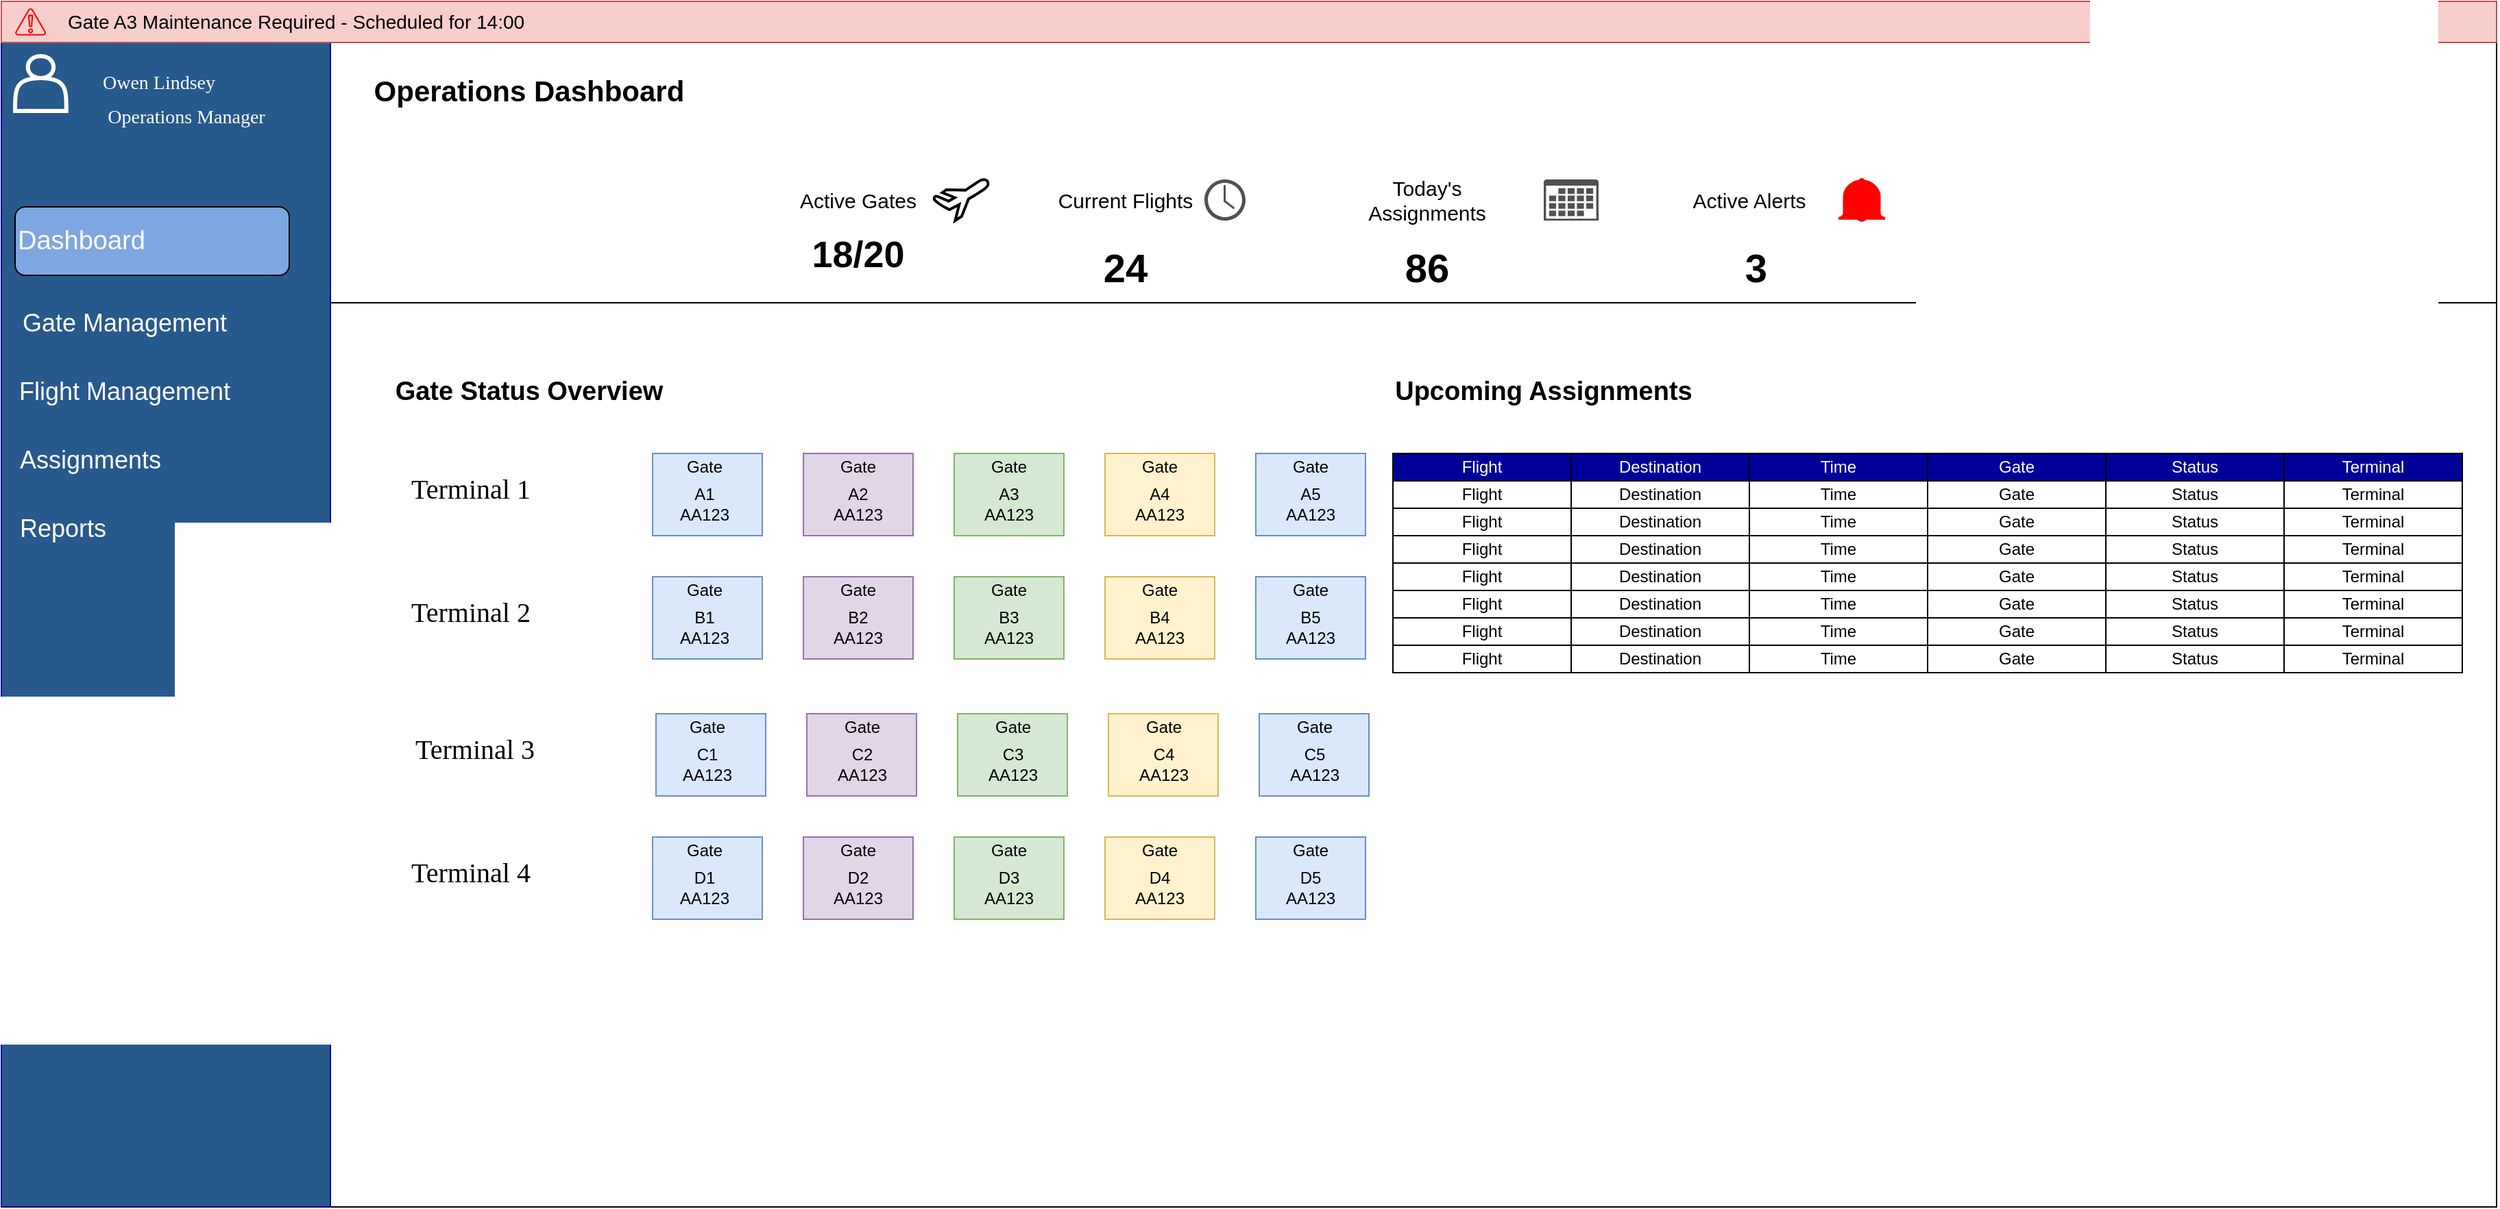 <mxfile version="26.0.5">
  <diagram name="Page-1" id="H4sONhvKyHtje3pTV-qF">
    <mxGraphModel dx="2060" dy="1050" grid="1" gridSize="10" guides="1" tooltips="1" connect="1" arrows="1" fold="1" page="1" pageScale="1" pageWidth="850" pageHeight="1100" math="0" shadow="0">
      <root>
        <mxCell id="0" />
        <mxCell id="1" parent="0" />
        <mxCell id="DvsllvoOx6BmzzlcIda9-117" value="" style="rounded=0;whiteSpace=wrap;html=1;" vertex="1" parent="1">
          <mxGeometry x="130" y="190" width="1820" height="880" as="geometry" />
        </mxCell>
        <mxCell id="DvsllvoOx6BmzzlcIda9-119" value="" style="rounded=0;whiteSpace=wrap;html=1;strokeColor=#000099;fillColor=#27598C;" vertex="1" parent="1">
          <mxGeometry x="130" y="190" width="240" height="880" as="geometry" />
        </mxCell>
        <mxCell id="DvsllvoOx6BmzzlcIda9-120" value="" style="rounded=0;whiteSpace=wrap;html=1;fillColor=#f8cecc;strokeColor=#b85450;" vertex="1" parent="1">
          <mxGeometry x="130" y="190" width="1820" height="30" as="geometry" />
        </mxCell>
        <mxCell id="DvsllvoOx6BmzzlcIda9-121" value="" style="sketch=0;outlineConnect=0;fillColor=#FF0000;strokeColor=#b85450;dashed=0;verticalLabelPosition=bottom;verticalAlign=top;align=center;html=1;fontSize=12;fontStyle=0;aspect=fixed;pointerEvents=1;shape=mxgraph.aws4.alert;" vertex="1" parent="1">
          <mxGeometry x="140" y="195" width="22.61" height="20" as="geometry" />
        </mxCell>
        <mxCell id="DvsllvoOx6BmzzlcIda9-122" value="&lt;font style=&quot;font-size: 14px;&quot;&gt;Gate A3 Maintenance Required - Scheduled for 14:00&lt;/font&gt;" style="text;strokeColor=none;align=center;fillColor=none;html=1;verticalAlign=middle;whiteSpace=wrap;rounded=0;" vertex="1" parent="1">
          <mxGeometry x="170" y="190" width="350" height="30" as="geometry" />
        </mxCell>
        <mxCell id="DvsllvoOx6BmzzlcIda9-123" value="" style="shape=actor;whiteSpace=wrap;html=1;fillColor=none;strokeColor=#FFFFFF;strokeWidth=3;" vertex="1" parent="1">
          <mxGeometry x="140" y="230" width="37.39" height="40" as="geometry" />
        </mxCell>
        <mxCell id="DvsllvoOx6BmzzlcIda9-124" value="&lt;font style=&quot;font-size: 14px;&quot; face=&quot;Verdana&quot;&gt;&lt;span style=&quot;color: rgb(255, 255, 255);&quot;&gt;Owen Lindsey&lt;/span&gt;&lt;/font&gt;" style="text;strokeColor=none;align=center;fillColor=none;html=1;verticalAlign=middle;whiteSpace=wrap;rounded=0;" vertex="1" parent="1">
          <mxGeometry x="190" y="237.5" width="110" height="25" as="geometry" />
        </mxCell>
        <mxCell id="DvsllvoOx6BmzzlcIda9-125" value="&lt;font style=&quot;font-size: 14px;&quot; face=&quot;Verdana&quot;&gt;&lt;span style=&quot;color: rgb(255, 255, 255);&quot;&gt;Operations Manager&lt;/span&gt;&lt;/font&gt;" style="text;strokeColor=none;align=center;fillColor=none;html=1;verticalAlign=middle;whiteSpace=wrap;rounded=0;" vertex="1" parent="1">
          <mxGeometry x="180" y="262.5" width="170" height="25" as="geometry" />
        </mxCell>
        <mxCell id="DvsllvoOx6BmzzlcIda9-127" value="&lt;div align=&quot;left&quot;&gt;&lt;font style=&quot;font-size: 19px; color: rgb(255, 255, 255);&quot;&gt;Dashboard&lt;/font&gt;&lt;/div&gt;" style="rounded=1;whiteSpace=wrap;html=1;fillColor=#7EA6E0;align=left;" vertex="1" parent="1">
          <mxGeometry x="140" y="340" width="200" height="50" as="geometry" />
        </mxCell>
        <mxCell id="DvsllvoOx6BmzzlcIda9-128" value="&lt;font style=&quot;font-size: 18px; color: rgb(255, 255, 255);&quot;&gt;Gate Management&lt;/font&gt;" style="text;strokeColor=none;align=center;fillColor=none;html=1;verticalAlign=middle;whiteSpace=wrap;rounded=0;" vertex="1" parent="1">
          <mxGeometry x="140" y="410" width="160" height="30" as="geometry" />
        </mxCell>
        <mxCell id="DvsllvoOx6BmzzlcIda9-130" value="&lt;font style=&quot;color: rgb(255, 255, 255); font-size: 18px;&quot;&gt;Assignments&lt;/font&gt;" style="text;strokeColor=none;align=center;fillColor=none;html=1;verticalAlign=middle;whiteSpace=wrap;rounded=0;" vertex="1" parent="1">
          <mxGeometry x="160" y="510" width="70" height="30" as="geometry" />
        </mxCell>
        <mxCell id="DvsllvoOx6BmzzlcIda9-131" value="&lt;font style=&quot;font-size: 18px;&quot;&gt;&lt;span style=&quot;color: rgb(255, 255, 255);&quot;&gt;&lt;font&gt;Reports&lt;/font&gt;&lt;/span&gt;&lt;/font&gt;" style="text;strokeColor=none;align=center;fillColor=none;html=1;verticalAlign=middle;whiteSpace=wrap;rounded=0;" vertex="1" parent="1">
          <mxGeometry x="150" y="560" width="50" height="30" as="geometry" />
        </mxCell>
        <mxCell id="DvsllvoOx6BmzzlcIda9-132" value="&lt;font style=&quot;font-size: 18px; color: rgb(255, 255, 255);&quot;&gt;Flight Management&lt;/font&gt;" style="text;strokeColor=none;align=center;fillColor=none;html=1;verticalAlign=middle;whiteSpace=wrap;rounded=0;" vertex="1" parent="1">
          <mxGeometry x="140" y="460" width="160" height="30" as="geometry" />
        </mxCell>
        <mxCell id="DvsllvoOx6BmzzlcIda9-133" value="&lt;b&gt;&lt;font style=&quot;font-size: 21px;&quot;&gt;Operations Dashboard&lt;/font&gt;&lt;/b&gt;" style="text;strokeColor=none;align=center;fillColor=none;html=1;verticalAlign=middle;whiteSpace=wrap;rounded=0;" vertex="1" parent="1">
          <mxGeometry x="390" y="240" width="250" height="30" as="geometry" />
        </mxCell>
        <mxCell id="DvsllvoOx6BmzzlcIda9-134" value="&lt;font style=&quot;font-size: 15px;&quot;&gt;Active Gates&lt;/font&gt;" style="text;strokeColor=none;align=center;fillColor=none;html=1;verticalAlign=middle;whiteSpace=wrap;rounded=0;" vertex="1" parent="1">
          <mxGeometry x="685" y="320" width="140" height="30" as="geometry" />
        </mxCell>
        <mxCell id="DvsllvoOx6BmzzlcIda9-135" value="" style="verticalLabelPosition=bottom;html=1;verticalAlign=top;strokeWidth=2;shape=mxgraph.lean_mapping.airplane_7;" vertex="1" parent="1">
          <mxGeometry x="810" y="320" width="40" height="30" as="geometry" />
        </mxCell>
        <mxCell id="DvsllvoOx6BmzzlcIda9-136" value="&lt;font style=&quot;font-size: 15px;&quot;&gt;Today&#39;s Assignments&lt;/font&gt;" style="text;strokeColor=none;align=center;fillColor=none;html=1;verticalAlign=middle;whiteSpace=wrap;rounded=0;" vertex="1" parent="1">
          <mxGeometry x="1100" y="320" width="140" height="30" as="geometry" />
        </mxCell>
        <mxCell id="DvsllvoOx6BmzzlcIda9-137" value="" style="sketch=0;pointerEvents=1;shadow=0;dashed=0;html=1;strokeColor=none;fillColor=#505050;labelPosition=center;verticalLabelPosition=bottom;verticalAlign=top;outlineConnect=0;align=center;shape=mxgraph.office.concepts.clock;" vertex="1" parent="1">
          <mxGeometry x="1007.5" y="320" width="30" height="30" as="geometry" />
        </mxCell>
        <mxCell id="DvsllvoOx6BmzzlcIda9-138" value="&lt;font style=&quot;font-size: 15px;&quot;&gt;Current Flights&lt;/font&gt;" style="text;strokeColor=none;align=center;fillColor=none;html=1;verticalAlign=middle;whiteSpace=wrap;rounded=0;" vertex="1" parent="1">
          <mxGeometry x="895" y="320" width="110" height="30" as="geometry" />
        </mxCell>
        <mxCell id="DvsllvoOx6BmzzlcIda9-139" value="&lt;font style=&quot;font-size: 15px;&quot;&gt;Active Alerts&lt;/font&gt;" style="text;strokeColor=none;align=center;fillColor=none;html=1;verticalAlign=middle;whiteSpace=wrap;rounded=0;" vertex="1" parent="1">
          <mxGeometry x="1350" y="320" width="110" height="30" as="geometry" />
        </mxCell>
        <mxCell id="DvsllvoOx6BmzzlcIda9-140" value="" style="sketch=0;pointerEvents=1;shadow=0;dashed=0;html=1;strokeColor=none;fillColor=#505050;labelPosition=center;verticalLabelPosition=bottom;verticalAlign=top;outlineConnect=0;align=center;shape=mxgraph.office.concepts.calendar;" vertex="1" parent="1">
          <mxGeometry x="1255" y="320" width="40" height="30" as="geometry" />
        </mxCell>
        <mxCell id="DvsllvoOx6BmzzlcIda9-141" value="" style="html=1;verticalLabelPosition=bottom;align=center;labelBackgroundColor=#ffffff;verticalAlign=top;strokeWidth=2;strokeColor=#FF0000;shadow=0;dashed=0;shape=mxgraph.ios7.icons.bell;fillColor=#FF0000;" vertex="1" parent="1">
          <mxGeometry x="1470" y="320" width="34" height="30" as="geometry" />
        </mxCell>
        <mxCell id="DvsllvoOx6BmzzlcIda9-143" value="&lt;b&gt;&lt;font style=&quot;font-size: 27px;&quot;&gt;18/20&lt;/font&gt;&lt;/b&gt;" style="text;strokeColor=none;align=center;fillColor=none;html=1;verticalAlign=middle;whiteSpace=wrap;rounded=0;" vertex="1" parent="1">
          <mxGeometry x="725" y="360" width="60" height="30" as="geometry" />
        </mxCell>
        <mxCell id="DvsllvoOx6BmzzlcIda9-144" value="&lt;b&gt;&lt;font style=&quot;font-size: 29px;&quot;&gt;24&lt;/font&gt;&lt;/b&gt;" style="text;strokeColor=none;align=center;fillColor=none;html=1;verticalAlign=middle;whiteSpace=wrap;rounded=0;" vertex="1" parent="1">
          <mxGeometry x="920" y="370" width="60" height="30" as="geometry" />
        </mxCell>
        <mxCell id="DvsllvoOx6BmzzlcIda9-145" value="&lt;b&gt;&lt;font style=&quot;font-size: 29px;&quot;&gt;86&lt;/font&gt;&lt;/b&gt;" style="text;strokeColor=none;align=center;fillColor=none;html=1;verticalAlign=middle;whiteSpace=wrap;rounded=0;" vertex="1" parent="1">
          <mxGeometry x="1140" y="370" width="60" height="30" as="geometry" />
        </mxCell>
        <mxCell id="DvsllvoOx6BmzzlcIda9-146" value="&lt;b&gt;&lt;font style=&quot;font-size: 29px;&quot;&gt;3&lt;/font&gt;&lt;/b&gt;" style="text;strokeColor=none;align=center;fillColor=none;html=1;verticalAlign=middle;whiteSpace=wrap;rounded=0;" vertex="1" parent="1">
          <mxGeometry x="1380" y="370" width="60" height="30" as="geometry" />
        </mxCell>
        <mxCell id="DvsllvoOx6BmzzlcIda9-148" value="&lt;font style=&quot;font-size: 20px; color: rgb(0, 0, 0);&quot; face=&quot;Times New Roman&quot;&gt;Terminal 1&lt;br&gt;&lt;/font&gt;" style="text;strokeColor=none;align=center;fillColor=none;html=1;verticalAlign=middle;whiteSpace=wrap;rounded=0;fontColor=#0000FF;" vertex="1" parent="1">
          <mxGeometry x="390" y="520" width="165" height="50" as="geometry" />
        </mxCell>
        <mxCell id="DvsllvoOx6BmzzlcIda9-149" value="" style="rounded=0;whiteSpace=wrap;html=1;fillColor=#dae8fc;strokeColor=#6c8ebf;" vertex="1" parent="1">
          <mxGeometry x="605" y="520" width="80" height="60" as="geometry" />
        </mxCell>
        <mxCell id="DvsllvoOx6BmzzlcIda9-150" value="" style="rounded=0;whiteSpace=wrap;html=1;fillColor=#e1d5e7;strokeColor=#9673a6;" vertex="1" parent="1">
          <mxGeometry x="715" y="520" width="80" height="60" as="geometry" />
        </mxCell>
        <mxCell id="DvsllvoOx6BmzzlcIda9-151" value="" style="rounded=0;whiteSpace=wrap;html=1;fillColor=#d5e8d4;strokeColor=#82b366;" vertex="1" parent="1">
          <mxGeometry x="825" y="520" width="80" height="60" as="geometry" />
        </mxCell>
        <mxCell id="DvsllvoOx6BmzzlcIda9-152" value="" style="rounded=0;whiteSpace=wrap;html=1;fillColor=#fff2cc;strokeColor=#d6b656;" vertex="1" parent="1">
          <mxGeometry x="935" y="520" width="80" height="60" as="geometry" />
        </mxCell>
        <mxCell id="DvsllvoOx6BmzzlcIda9-153" value="" style="rounded=0;whiteSpace=wrap;html=1;fillColor=#dae8fc;strokeColor=#6c8ebf;" vertex="1" parent="1">
          <mxGeometry x="1045" y="520" width="80" height="60" as="geometry" />
        </mxCell>
        <mxCell id="DvsllvoOx6BmzzlcIda9-154" value="Gate" style="text;strokeColor=none;align=center;fillColor=none;html=1;verticalAlign=middle;whiteSpace=wrap;rounded=0;" vertex="1" parent="1">
          <mxGeometry x="612.5" y="520" width="60" height="20" as="geometry" />
        </mxCell>
        <mxCell id="DvsllvoOx6BmzzlcIda9-155" value="A1" style="text;strokeColor=none;align=center;fillColor=none;html=1;verticalAlign=middle;whiteSpace=wrap;rounded=0;" vertex="1" parent="1">
          <mxGeometry x="612.5" y="535" width="60" height="30" as="geometry" />
        </mxCell>
        <mxCell id="DvsllvoOx6BmzzlcIda9-156" value="AA123" style="text;strokeColor=none;align=center;fillColor=none;html=1;verticalAlign=middle;whiteSpace=wrap;rounded=0;" vertex="1" parent="1">
          <mxGeometry x="612.5" y="550" width="60" height="30" as="geometry" />
        </mxCell>
        <mxCell id="DvsllvoOx6BmzzlcIda9-157" value="Gate" style="text;strokeColor=none;align=center;fillColor=none;html=1;verticalAlign=middle;whiteSpace=wrap;rounded=0;" vertex="1" parent="1">
          <mxGeometry x="725" y="520" width="60" height="20" as="geometry" />
        </mxCell>
        <mxCell id="DvsllvoOx6BmzzlcIda9-158" value="Gate" style="text;strokeColor=none;align=center;fillColor=none;html=1;verticalAlign=middle;whiteSpace=wrap;rounded=0;" vertex="1" parent="1">
          <mxGeometry x="835" y="520" width="60" height="20" as="geometry" />
        </mxCell>
        <mxCell id="DvsllvoOx6BmzzlcIda9-159" value="Gate" style="text;strokeColor=none;align=center;fillColor=none;html=1;verticalAlign=middle;whiteSpace=wrap;rounded=0;" vertex="1" parent="1">
          <mxGeometry x="945" y="520" width="60" height="20" as="geometry" />
        </mxCell>
        <mxCell id="DvsllvoOx6BmzzlcIda9-160" value="Gate" style="text;strokeColor=none;align=center;fillColor=none;html=1;verticalAlign=middle;whiteSpace=wrap;rounded=0;" vertex="1" parent="1">
          <mxGeometry x="1055" y="520" width="60" height="20" as="geometry" />
        </mxCell>
        <mxCell id="DvsllvoOx6BmzzlcIda9-161" value="AA123" style="text;strokeColor=none;align=center;fillColor=none;html=1;verticalAlign=middle;whiteSpace=wrap;rounded=0;" vertex="1" parent="1">
          <mxGeometry x="725" y="550" width="60" height="30" as="geometry" />
        </mxCell>
        <mxCell id="DvsllvoOx6BmzzlcIda9-162" value="AA123" style="text;strokeColor=none;align=center;fillColor=none;html=1;verticalAlign=middle;whiteSpace=wrap;rounded=0;" vertex="1" parent="1">
          <mxGeometry x="835" y="550" width="60" height="30" as="geometry" />
        </mxCell>
        <mxCell id="DvsllvoOx6BmzzlcIda9-163" value="AA123" style="text;strokeColor=none;align=center;fillColor=none;html=1;verticalAlign=middle;whiteSpace=wrap;rounded=0;" vertex="1" parent="1">
          <mxGeometry x="945" y="550" width="60" height="30" as="geometry" />
        </mxCell>
        <mxCell id="DvsllvoOx6BmzzlcIda9-164" value="AA123" style="text;strokeColor=none;align=center;fillColor=none;html=1;verticalAlign=middle;whiteSpace=wrap;rounded=0;" vertex="1" parent="1">
          <mxGeometry x="1055" y="550" width="60" height="30" as="geometry" />
        </mxCell>
        <mxCell id="DvsllvoOx6BmzzlcIda9-165" value="A2" style="text;strokeColor=none;align=center;fillColor=none;html=1;verticalAlign=middle;whiteSpace=wrap;rounded=0;" vertex="1" parent="1">
          <mxGeometry x="725" y="535" width="60" height="30" as="geometry" />
        </mxCell>
        <mxCell id="DvsllvoOx6BmzzlcIda9-166" value="A3" style="text;strokeColor=none;align=center;fillColor=none;html=1;verticalAlign=middle;whiteSpace=wrap;rounded=0;" vertex="1" parent="1">
          <mxGeometry x="835" y="535" width="60" height="30" as="geometry" />
        </mxCell>
        <mxCell id="DvsllvoOx6BmzzlcIda9-167" value="A4" style="text;strokeColor=none;align=center;fillColor=none;html=1;verticalAlign=middle;whiteSpace=wrap;rounded=0;" vertex="1" parent="1">
          <mxGeometry x="945" y="535" width="60" height="30" as="geometry" />
        </mxCell>
        <mxCell id="DvsllvoOx6BmzzlcIda9-168" value="A5" style="text;strokeColor=none;align=center;fillColor=none;html=1;verticalAlign=middle;whiteSpace=wrap;rounded=0;" vertex="1" parent="1">
          <mxGeometry x="1055" y="535" width="60" height="30" as="geometry" />
        </mxCell>
        <mxCell id="DvsllvoOx6BmzzlcIda9-169" value="&lt;font style=&quot;font-size: 20px; color: rgb(0, 0, 0);&quot; face=&quot;Times New Roman&quot;&gt;Terminal 2&lt;br&gt;&lt;/font&gt;" style="text;strokeColor=none;align=center;fillColor=none;html=1;verticalAlign=middle;whiteSpace=wrap;rounded=0;fontColor=#0000FF;" vertex="1" parent="1">
          <mxGeometry x="390" y="610" width="165" height="50" as="geometry" />
        </mxCell>
        <mxCell id="DvsllvoOx6BmzzlcIda9-170" value="" style="rounded=0;whiteSpace=wrap;html=1;fillColor=#dae8fc;strokeColor=#6c8ebf;" vertex="1" parent="1">
          <mxGeometry x="605" y="610" width="80" height="60" as="geometry" />
        </mxCell>
        <mxCell id="DvsllvoOx6BmzzlcIda9-171" value="" style="rounded=0;whiteSpace=wrap;html=1;fillColor=#e1d5e7;strokeColor=#9673a6;" vertex="1" parent="1">
          <mxGeometry x="715" y="610" width="80" height="60" as="geometry" />
        </mxCell>
        <mxCell id="DvsllvoOx6BmzzlcIda9-172" value="" style="rounded=0;whiteSpace=wrap;html=1;fillColor=#d5e8d4;strokeColor=#82b366;" vertex="1" parent="1">
          <mxGeometry x="825" y="610" width="80" height="60" as="geometry" />
        </mxCell>
        <mxCell id="DvsllvoOx6BmzzlcIda9-173" value="" style="rounded=0;whiteSpace=wrap;html=1;fillColor=#fff2cc;strokeColor=#d6b656;" vertex="1" parent="1">
          <mxGeometry x="935" y="610" width="80" height="60" as="geometry" />
        </mxCell>
        <mxCell id="DvsllvoOx6BmzzlcIda9-174" value="" style="rounded=0;whiteSpace=wrap;html=1;fillColor=#dae8fc;strokeColor=#6c8ebf;" vertex="1" parent="1">
          <mxGeometry x="1045" y="610" width="80" height="60" as="geometry" />
        </mxCell>
        <mxCell id="DvsllvoOx6BmzzlcIda9-175" value="Gate" style="text;strokeColor=none;align=center;fillColor=none;html=1;verticalAlign=middle;whiteSpace=wrap;rounded=0;" vertex="1" parent="1">
          <mxGeometry x="612.5" y="610" width="60" height="20" as="geometry" />
        </mxCell>
        <mxCell id="DvsllvoOx6BmzzlcIda9-176" value="B1" style="text;strokeColor=none;align=center;fillColor=none;html=1;verticalAlign=middle;whiteSpace=wrap;rounded=0;" vertex="1" parent="1">
          <mxGeometry x="612.5" y="625" width="60" height="30" as="geometry" />
        </mxCell>
        <mxCell id="DvsllvoOx6BmzzlcIda9-177" value="AA123" style="text;strokeColor=none;align=center;fillColor=none;html=1;verticalAlign=middle;whiteSpace=wrap;rounded=0;" vertex="1" parent="1">
          <mxGeometry x="612.5" y="640" width="60" height="30" as="geometry" />
        </mxCell>
        <mxCell id="DvsllvoOx6BmzzlcIda9-178" value="Gate" style="text;strokeColor=none;align=center;fillColor=none;html=1;verticalAlign=middle;whiteSpace=wrap;rounded=0;" vertex="1" parent="1">
          <mxGeometry x="725" y="610" width="60" height="20" as="geometry" />
        </mxCell>
        <mxCell id="DvsllvoOx6BmzzlcIda9-179" value="Gate" style="text;strokeColor=none;align=center;fillColor=none;html=1;verticalAlign=middle;whiteSpace=wrap;rounded=0;" vertex="1" parent="1">
          <mxGeometry x="835" y="610" width="60" height="20" as="geometry" />
        </mxCell>
        <mxCell id="DvsllvoOx6BmzzlcIda9-180" value="Gate" style="text;strokeColor=none;align=center;fillColor=none;html=1;verticalAlign=middle;whiteSpace=wrap;rounded=0;" vertex="1" parent="1">
          <mxGeometry x="945" y="610" width="60" height="20" as="geometry" />
        </mxCell>
        <mxCell id="DvsllvoOx6BmzzlcIda9-181" value="Gate" style="text;strokeColor=none;align=center;fillColor=none;html=1;verticalAlign=middle;whiteSpace=wrap;rounded=0;" vertex="1" parent="1">
          <mxGeometry x="1055" y="610" width="60" height="20" as="geometry" />
        </mxCell>
        <mxCell id="DvsllvoOx6BmzzlcIda9-182" value="AA123" style="text;strokeColor=none;align=center;fillColor=none;html=1;verticalAlign=middle;whiteSpace=wrap;rounded=0;" vertex="1" parent="1">
          <mxGeometry x="725" y="640" width="60" height="30" as="geometry" />
        </mxCell>
        <mxCell id="DvsllvoOx6BmzzlcIda9-183" value="AA123" style="text;strokeColor=none;align=center;fillColor=none;html=1;verticalAlign=middle;whiteSpace=wrap;rounded=0;" vertex="1" parent="1">
          <mxGeometry x="835" y="640" width="60" height="30" as="geometry" />
        </mxCell>
        <mxCell id="DvsllvoOx6BmzzlcIda9-184" value="AA123" style="text;strokeColor=none;align=center;fillColor=none;html=1;verticalAlign=middle;whiteSpace=wrap;rounded=0;" vertex="1" parent="1">
          <mxGeometry x="945" y="640" width="60" height="30" as="geometry" />
        </mxCell>
        <mxCell id="DvsllvoOx6BmzzlcIda9-185" value="AA123" style="text;strokeColor=none;align=center;fillColor=none;html=1;verticalAlign=middle;whiteSpace=wrap;rounded=0;" vertex="1" parent="1">
          <mxGeometry x="1055" y="640" width="60" height="30" as="geometry" />
        </mxCell>
        <mxCell id="DvsllvoOx6BmzzlcIda9-186" value="B2" style="text;strokeColor=none;align=center;fillColor=none;html=1;verticalAlign=middle;whiteSpace=wrap;rounded=0;" vertex="1" parent="1">
          <mxGeometry x="725" y="625" width="60" height="30" as="geometry" />
        </mxCell>
        <mxCell id="DvsllvoOx6BmzzlcIda9-187" value="B3" style="text;strokeColor=none;align=center;fillColor=none;html=1;verticalAlign=middle;whiteSpace=wrap;rounded=0;" vertex="1" parent="1">
          <mxGeometry x="835" y="625" width="60" height="30" as="geometry" />
        </mxCell>
        <mxCell id="DvsllvoOx6BmzzlcIda9-188" value="B4" style="text;strokeColor=none;align=center;fillColor=none;html=1;verticalAlign=middle;whiteSpace=wrap;rounded=0;" vertex="1" parent="1">
          <mxGeometry x="945" y="625" width="60" height="30" as="geometry" />
        </mxCell>
        <mxCell id="DvsllvoOx6BmzzlcIda9-189" value="B5" style="text;strokeColor=none;align=center;fillColor=none;html=1;verticalAlign=middle;whiteSpace=wrap;rounded=0;" vertex="1" parent="1">
          <mxGeometry x="1055" y="625" width="60" height="30" as="geometry" />
        </mxCell>
        <mxCell id="DvsllvoOx6BmzzlcIda9-190" value="&lt;font style=&quot;font-size: 20px; color: rgb(0, 0, 0);&quot; face=&quot;Times New Roman&quot;&gt;Terminal 3&lt;br&gt;&lt;/font&gt;" style="text;strokeColor=none;align=center;fillColor=none;html=1;verticalAlign=middle;whiteSpace=wrap;rounded=0;fontColor=#0000FF;" vertex="1" parent="1">
          <mxGeometry x="392.5" y="710" width="165" height="50" as="geometry" />
        </mxCell>
        <mxCell id="DvsllvoOx6BmzzlcIda9-191" value="" style="rounded=0;whiteSpace=wrap;html=1;fillColor=#dae8fc;strokeColor=#6c8ebf;" vertex="1" parent="1">
          <mxGeometry x="607.5" y="710" width="80" height="60" as="geometry" />
        </mxCell>
        <mxCell id="DvsllvoOx6BmzzlcIda9-192" value="" style="rounded=0;whiteSpace=wrap;html=1;fillColor=#e1d5e7;strokeColor=#9673a6;" vertex="1" parent="1">
          <mxGeometry x="717.5" y="710" width="80" height="60" as="geometry" />
        </mxCell>
        <mxCell id="DvsllvoOx6BmzzlcIda9-193" value="" style="rounded=0;whiteSpace=wrap;html=1;fillColor=#d5e8d4;strokeColor=#82b366;" vertex="1" parent="1">
          <mxGeometry x="827.5" y="710" width="80" height="60" as="geometry" />
        </mxCell>
        <mxCell id="DvsllvoOx6BmzzlcIda9-194" value="" style="rounded=0;whiteSpace=wrap;html=1;fillColor=#fff2cc;strokeColor=#d6b656;" vertex="1" parent="1">
          <mxGeometry x="937.5" y="710" width="80" height="60" as="geometry" />
        </mxCell>
        <mxCell id="DvsllvoOx6BmzzlcIda9-195" value="" style="rounded=0;whiteSpace=wrap;html=1;fillColor=#dae8fc;strokeColor=#6c8ebf;" vertex="1" parent="1">
          <mxGeometry x="1047.5" y="710" width="80" height="60" as="geometry" />
        </mxCell>
        <mxCell id="DvsllvoOx6BmzzlcIda9-196" value="Gate" style="text;strokeColor=none;align=center;fillColor=none;html=1;verticalAlign=middle;whiteSpace=wrap;rounded=0;" vertex="1" parent="1">
          <mxGeometry x="615" y="710" width="60" height="20" as="geometry" />
        </mxCell>
        <mxCell id="DvsllvoOx6BmzzlcIda9-197" value="C1" style="text;strokeColor=none;align=center;fillColor=none;html=1;verticalAlign=middle;whiteSpace=wrap;rounded=0;" vertex="1" parent="1">
          <mxGeometry x="615" y="725" width="60" height="30" as="geometry" />
        </mxCell>
        <mxCell id="DvsllvoOx6BmzzlcIda9-198" value="AA123" style="text;strokeColor=none;align=center;fillColor=none;html=1;verticalAlign=middle;whiteSpace=wrap;rounded=0;" vertex="1" parent="1">
          <mxGeometry x="615" y="740" width="60" height="30" as="geometry" />
        </mxCell>
        <mxCell id="DvsllvoOx6BmzzlcIda9-199" value="Gate" style="text;strokeColor=none;align=center;fillColor=none;html=1;verticalAlign=middle;whiteSpace=wrap;rounded=0;" vertex="1" parent="1">
          <mxGeometry x="727.5" y="710" width="60" height="20" as="geometry" />
        </mxCell>
        <mxCell id="DvsllvoOx6BmzzlcIda9-200" value="Gate" style="text;strokeColor=none;align=center;fillColor=none;html=1;verticalAlign=middle;whiteSpace=wrap;rounded=0;" vertex="1" parent="1">
          <mxGeometry x="837.5" y="710" width="60" height="20" as="geometry" />
        </mxCell>
        <mxCell id="DvsllvoOx6BmzzlcIda9-201" value="Gate" style="text;strokeColor=none;align=center;fillColor=none;html=1;verticalAlign=middle;whiteSpace=wrap;rounded=0;" vertex="1" parent="1">
          <mxGeometry x="947.5" y="710" width="60" height="20" as="geometry" />
        </mxCell>
        <mxCell id="DvsllvoOx6BmzzlcIda9-202" value="Gate" style="text;strokeColor=none;align=center;fillColor=none;html=1;verticalAlign=middle;whiteSpace=wrap;rounded=0;" vertex="1" parent="1">
          <mxGeometry x="1057.5" y="710" width="60" height="20" as="geometry" />
        </mxCell>
        <mxCell id="DvsllvoOx6BmzzlcIda9-203" value="AA123" style="text;strokeColor=none;align=center;fillColor=none;html=1;verticalAlign=middle;whiteSpace=wrap;rounded=0;" vertex="1" parent="1">
          <mxGeometry x="727.5" y="740" width="60" height="30" as="geometry" />
        </mxCell>
        <mxCell id="DvsllvoOx6BmzzlcIda9-204" value="AA123" style="text;strokeColor=none;align=center;fillColor=none;html=1;verticalAlign=middle;whiteSpace=wrap;rounded=0;" vertex="1" parent="1">
          <mxGeometry x="837.5" y="740" width="60" height="30" as="geometry" />
        </mxCell>
        <mxCell id="DvsllvoOx6BmzzlcIda9-205" value="AA123" style="text;strokeColor=none;align=center;fillColor=none;html=1;verticalAlign=middle;whiteSpace=wrap;rounded=0;" vertex="1" parent="1">
          <mxGeometry x="947.5" y="740" width="60" height="30" as="geometry" />
        </mxCell>
        <mxCell id="DvsllvoOx6BmzzlcIda9-206" value="AA123" style="text;strokeColor=none;align=center;fillColor=none;html=1;verticalAlign=middle;whiteSpace=wrap;rounded=0;" vertex="1" parent="1">
          <mxGeometry x="1057.5" y="740" width="60" height="30" as="geometry" />
        </mxCell>
        <mxCell id="DvsllvoOx6BmzzlcIda9-207" value="C2" style="text;strokeColor=none;align=center;fillColor=none;html=1;verticalAlign=middle;whiteSpace=wrap;rounded=0;" vertex="1" parent="1">
          <mxGeometry x="727.5" y="725" width="60" height="30" as="geometry" />
        </mxCell>
        <mxCell id="DvsllvoOx6BmzzlcIda9-208" value="C3" style="text;strokeColor=none;align=center;fillColor=none;html=1;verticalAlign=middle;whiteSpace=wrap;rounded=0;" vertex="1" parent="1">
          <mxGeometry x="837.5" y="725" width="60" height="30" as="geometry" />
        </mxCell>
        <mxCell id="DvsllvoOx6BmzzlcIda9-209" value="C4" style="text;strokeColor=none;align=center;fillColor=none;html=1;verticalAlign=middle;whiteSpace=wrap;rounded=0;" vertex="1" parent="1">
          <mxGeometry x="947.5" y="725" width="60" height="30" as="geometry" />
        </mxCell>
        <mxCell id="DvsllvoOx6BmzzlcIda9-210" value="C5" style="text;strokeColor=none;align=center;fillColor=none;html=1;verticalAlign=middle;whiteSpace=wrap;rounded=0;" vertex="1" parent="1">
          <mxGeometry x="1057.5" y="725" width="60" height="30" as="geometry" />
        </mxCell>
        <mxCell id="DvsllvoOx6BmzzlcIda9-211" value="&lt;font style=&quot;font-size: 20px; color: rgb(0, 0, 0);&quot; face=&quot;Times New Roman&quot;&gt;Terminal 4&lt;br&gt;&lt;/font&gt;" style="text;strokeColor=none;align=center;fillColor=none;html=1;verticalAlign=middle;whiteSpace=wrap;rounded=0;fontColor=#0000FF;" vertex="1" parent="1">
          <mxGeometry x="390" y="800" width="165" height="50" as="geometry" />
        </mxCell>
        <mxCell id="DvsllvoOx6BmzzlcIda9-212" value="" style="rounded=0;whiteSpace=wrap;html=1;fillColor=#dae8fc;strokeColor=#6c8ebf;" vertex="1" parent="1">
          <mxGeometry x="605" y="800" width="80" height="60" as="geometry" />
        </mxCell>
        <mxCell id="DvsllvoOx6BmzzlcIda9-213" value="" style="rounded=0;whiteSpace=wrap;html=1;fillColor=#e1d5e7;strokeColor=#9673a6;" vertex="1" parent="1">
          <mxGeometry x="715" y="800" width="80" height="60" as="geometry" />
        </mxCell>
        <mxCell id="DvsllvoOx6BmzzlcIda9-214" value="" style="rounded=0;whiteSpace=wrap;html=1;fillColor=#d5e8d4;strokeColor=#82b366;" vertex="1" parent="1">
          <mxGeometry x="825" y="800" width="80" height="60" as="geometry" />
        </mxCell>
        <mxCell id="DvsllvoOx6BmzzlcIda9-215" value="" style="rounded=0;whiteSpace=wrap;html=1;fillColor=#fff2cc;strokeColor=#d6b656;" vertex="1" parent="1">
          <mxGeometry x="935" y="800" width="80" height="60" as="geometry" />
        </mxCell>
        <mxCell id="DvsllvoOx6BmzzlcIda9-216" value="" style="rounded=0;whiteSpace=wrap;html=1;fillColor=#dae8fc;strokeColor=#6c8ebf;" vertex="1" parent="1">
          <mxGeometry x="1045" y="800" width="80" height="60" as="geometry" />
        </mxCell>
        <mxCell id="DvsllvoOx6BmzzlcIda9-217" value="Gate" style="text;strokeColor=none;align=center;fillColor=none;html=1;verticalAlign=middle;whiteSpace=wrap;rounded=0;" vertex="1" parent="1">
          <mxGeometry x="612.5" y="800" width="60" height="20" as="geometry" />
        </mxCell>
        <mxCell id="DvsllvoOx6BmzzlcIda9-218" value="D1" style="text;strokeColor=none;align=center;fillColor=none;html=1;verticalAlign=middle;whiteSpace=wrap;rounded=0;" vertex="1" parent="1">
          <mxGeometry x="612.5" y="815" width="60" height="30" as="geometry" />
        </mxCell>
        <mxCell id="DvsllvoOx6BmzzlcIda9-219" value="AA123" style="text;strokeColor=none;align=center;fillColor=none;html=1;verticalAlign=middle;whiteSpace=wrap;rounded=0;" vertex="1" parent="1">
          <mxGeometry x="612.5" y="830" width="60" height="30" as="geometry" />
        </mxCell>
        <mxCell id="DvsllvoOx6BmzzlcIda9-220" value="Gate" style="text;strokeColor=none;align=center;fillColor=none;html=1;verticalAlign=middle;whiteSpace=wrap;rounded=0;" vertex="1" parent="1">
          <mxGeometry x="725" y="800" width="60" height="20" as="geometry" />
        </mxCell>
        <mxCell id="DvsllvoOx6BmzzlcIda9-221" value="Gate" style="text;strokeColor=none;align=center;fillColor=none;html=1;verticalAlign=middle;whiteSpace=wrap;rounded=0;" vertex="1" parent="1">
          <mxGeometry x="835" y="800" width="60" height="20" as="geometry" />
        </mxCell>
        <mxCell id="DvsllvoOx6BmzzlcIda9-222" value="Gate" style="text;strokeColor=none;align=center;fillColor=none;html=1;verticalAlign=middle;whiteSpace=wrap;rounded=0;" vertex="1" parent="1">
          <mxGeometry x="945" y="800" width="60" height="20" as="geometry" />
        </mxCell>
        <mxCell id="DvsllvoOx6BmzzlcIda9-223" value="Gate" style="text;strokeColor=none;align=center;fillColor=none;html=1;verticalAlign=middle;whiteSpace=wrap;rounded=0;" vertex="1" parent="1">
          <mxGeometry x="1055" y="800" width="60" height="20" as="geometry" />
        </mxCell>
        <mxCell id="DvsllvoOx6BmzzlcIda9-224" value="AA123" style="text;strokeColor=none;align=center;fillColor=none;html=1;verticalAlign=middle;whiteSpace=wrap;rounded=0;" vertex="1" parent="1">
          <mxGeometry x="725" y="830" width="60" height="30" as="geometry" />
        </mxCell>
        <mxCell id="DvsllvoOx6BmzzlcIda9-225" value="AA123" style="text;strokeColor=none;align=center;fillColor=none;html=1;verticalAlign=middle;whiteSpace=wrap;rounded=0;" vertex="1" parent="1">
          <mxGeometry x="835" y="830" width="60" height="30" as="geometry" />
        </mxCell>
        <mxCell id="DvsllvoOx6BmzzlcIda9-226" value="AA123" style="text;strokeColor=none;align=center;fillColor=none;html=1;verticalAlign=middle;whiteSpace=wrap;rounded=0;" vertex="1" parent="1">
          <mxGeometry x="945" y="830" width="60" height="30" as="geometry" />
        </mxCell>
        <mxCell id="DvsllvoOx6BmzzlcIda9-227" value="AA123" style="text;strokeColor=none;align=center;fillColor=none;html=1;verticalAlign=middle;whiteSpace=wrap;rounded=0;" vertex="1" parent="1">
          <mxGeometry x="1055" y="830" width="60" height="30" as="geometry" />
        </mxCell>
        <mxCell id="DvsllvoOx6BmzzlcIda9-228" value="D2" style="text;strokeColor=none;align=center;fillColor=none;html=1;verticalAlign=middle;whiteSpace=wrap;rounded=0;" vertex="1" parent="1">
          <mxGeometry x="725" y="815" width="60" height="30" as="geometry" />
        </mxCell>
        <mxCell id="DvsllvoOx6BmzzlcIda9-229" value="D3" style="text;strokeColor=none;align=center;fillColor=none;html=1;verticalAlign=middle;whiteSpace=wrap;rounded=0;" vertex="1" parent="1">
          <mxGeometry x="835" y="815" width="60" height="30" as="geometry" />
        </mxCell>
        <mxCell id="DvsllvoOx6BmzzlcIda9-230" value="D4" style="text;strokeColor=none;align=center;fillColor=none;html=1;verticalAlign=middle;whiteSpace=wrap;rounded=0;" vertex="1" parent="1">
          <mxGeometry x="945" y="815" width="60" height="30" as="geometry" />
        </mxCell>
        <mxCell id="DvsllvoOx6BmzzlcIda9-231" value="D5" style="text;strokeColor=none;align=center;fillColor=none;html=1;verticalAlign=middle;whiteSpace=wrap;rounded=0;" vertex="1" parent="1">
          <mxGeometry x="1055" y="815" width="60" height="30" as="geometry" />
        </mxCell>
        <mxCell id="DvsllvoOx6BmzzlcIda9-232" value="&lt;font style=&quot;font-size: 19px;&quot;&gt;&lt;b&gt;Upcoming Assignments&lt;br&gt;&lt;/b&gt;&lt;/font&gt;" style="text;strokeColor=none;align=center;fillColor=none;html=1;verticalAlign=middle;whiteSpace=wrap;rounded=0;" vertex="1" parent="1">
          <mxGeometry x="1130" y="460" width="250" height="30" as="geometry" />
        </mxCell>
        <mxCell id="DvsllvoOx6BmzzlcIda9-311" value="&lt;font style=&quot;font-size: 19px;&quot;&gt;&lt;b&gt;Gate Status Overview&lt;br&gt;&lt;/b&gt;&lt;/font&gt;" style="text;strokeColor=none;align=center;fillColor=none;html=1;verticalAlign=middle;whiteSpace=wrap;rounded=0;" vertex="1" parent="1">
          <mxGeometry x="390" y="460" width="250" height="30" as="geometry" />
        </mxCell>
        <mxCell id="DvsllvoOx6BmzzlcIda9-312" value="&lt;span style=&quot;color: rgb(255, 255, 255);&quot;&gt;Destination&lt;/span&gt;" style="rounded=0;whiteSpace=wrap;html=1;fillColor=#000099;" vertex="1" parent="1">
          <mxGeometry x="1275" y="520" width="130" height="20" as="geometry" />
        </mxCell>
        <mxCell id="DvsllvoOx6BmzzlcIda9-313" value="&lt;span style=&quot;color: rgb(255, 255, 255);&quot;&gt;Flight&lt;/span&gt;" style="rounded=0;whiteSpace=wrap;html=1;fillColor=#000099;" vertex="1" parent="1">
          <mxGeometry x="1145" y="520" width="130" height="20" as="geometry" />
        </mxCell>
        <mxCell id="DvsllvoOx6BmzzlcIda9-314" value="&lt;span style=&quot;color: rgb(255, 255, 255);&quot;&gt;Time&lt;/span&gt;" style="rounded=0;whiteSpace=wrap;html=1;fillColor=#000099;" vertex="1" parent="1">
          <mxGeometry x="1405" y="520" width="130" height="20" as="geometry" />
        </mxCell>
        <mxCell id="DvsllvoOx6BmzzlcIda9-315" value="&lt;span style=&quot;color: rgb(255, 255, 255);&quot;&gt;Gate&lt;/span&gt;" style="rounded=0;whiteSpace=wrap;html=1;fillColor=#000099;" vertex="1" parent="1">
          <mxGeometry x="1535" y="520" width="130" height="20" as="geometry" />
        </mxCell>
        <mxCell id="DvsllvoOx6BmzzlcIda9-316" value="&lt;span style=&quot;color: rgb(255, 255, 255);&quot;&gt;Status&lt;/span&gt;" style="rounded=0;whiteSpace=wrap;html=1;fillColor=#000099;" vertex="1" parent="1">
          <mxGeometry x="1665" y="520" width="130" height="20" as="geometry" />
        </mxCell>
        <mxCell id="DvsllvoOx6BmzzlcIda9-317" value="&lt;span style=&quot;color: rgb(255, 255, 255);&quot;&gt;Terminal&lt;/span&gt;" style="rounded=0;whiteSpace=wrap;html=1;fillColor=#000099;" vertex="1" parent="1">
          <mxGeometry x="1795" y="520" width="130" height="20" as="geometry" />
        </mxCell>
        <mxCell id="DvsllvoOx6BmzzlcIda9-318" value="Destination" style="rounded=0;whiteSpace=wrap;html=1;" vertex="1" parent="1">
          <mxGeometry x="1275" y="540" width="130" height="20" as="geometry" />
        </mxCell>
        <mxCell id="DvsllvoOx6BmzzlcIda9-319" value="Flight" style="rounded=0;whiteSpace=wrap;html=1;" vertex="1" parent="1">
          <mxGeometry x="1145" y="540" width="130" height="20" as="geometry" />
        </mxCell>
        <mxCell id="DvsllvoOx6BmzzlcIda9-320" value="Time" style="rounded=0;whiteSpace=wrap;html=1;" vertex="1" parent="1">
          <mxGeometry x="1405" y="540" width="130" height="20" as="geometry" />
        </mxCell>
        <mxCell id="DvsllvoOx6BmzzlcIda9-321" value="Gate" style="rounded=0;whiteSpace=wrap;html=1;" vertex="1" parent="1">
          <mxGeometry x="1535" y="540" width="130" height="20" as="geometry" />
        </mxCell>
        <mxCell id="DvsllvoOx6BmzzlcIda9-322" value="Status" style="rounded=0;whiteSpace=wrap;html=1;" vertex="1" parent="1">
          <mxGeometry x="1665" y="540" width="130" height="20" as="geometry" />
        </mxCell>
        <mxCell id="DvsllvoOx6BmzzlcIda9-323" value="Terminal" style="rounded=0;whiteSpace=wrap;html=1;" vertex="1" parent="1">
          <mxGeometry x="1795" y="540" width="130" height="20" as="geometry" />
        </mxCell>
        <mxCell id="DvsllvoOx6BmzzlcIda9-324" value="Destination" style="rounded=0;whiteSpace=wrap;html=1;" vertex="1" parent="1">
          <mxGeometry x="1275" y="560" width="130" height="20" as="geometry" />
        </mxCell>
        <mxCell id="DvsllvoOx6BmzzlcIda9-325" value="Flight" style="rounded=0;whiteSpace=wrap;html=1;" vertex="1" parent="1">
          <mxGeometry x="1145" y="560" width="130" height="20" as="geometry" />
        </mxCell>
        <mxCell id="DvsllvoOx6BmzzlcIda9-326" value="Time" style="rounded=0;whiteSpace=wrap;html=1;" vertex="1" parent="1">
          <mxGeometry x="1405" y="560" width="130" height="20" as="geometry" />
        </mxCell>
        <mxCell id="DvsllvoOx6BmzzlcIda9-327" value="Gate" style="rounded=0;whiteSpace=wrap;html=1;" vertex="1" parent="1">
          <mxGeometry x="1535" y="560" width="130" height="20" as="geometry" />
        </mxCell>
        <mxCell id="DvsllvoOx6BmzzlcIda9-328" value="Status" style="rounded=0;whiteSpace=wrap;html=1;" vertex="1" parent="1">
          <mxGeometry x="1665" y="560" width="130" height="20" as="geometry" />
        </mxCell>
        <mxCell id="DvsllvoOx6BmzzlcIda9-329" value="Terminal" style="rounded=0;whiteSpace=wrap;html=1;" vertex="1" parent="1">
          <mxGeometry x="1795" y="560" width="130" height="20" as="geometry" />
        </mxCell>
        <mxCell id="DvsllvoOx6BmzzlcIda9-330" value="Destination" style="rounded=0;whiteSpace=wrap;html=1;" vertex="1" parent="1">
          <mxGeometry x="1275" y="580" width="130" height="20" as="geometry" />
        </mxCell>
        <mxCell id="DvsllvoOx6BmzzlcIda9-331" value="Flight" style="rounded=0;whiteSpace=wrap;html=1;" vertex="1" parent="1">
          <mxGeometry x="1145" y="580" width="130" height="20" as="geometry" />
        </mxCell>
        <mxCell id="DvsllvoOx6BmzzlcIda9-332" value="Time" style="rounded=0;whiteSpace=wrap;html=1;" vertex="1" parent="1">
          <mxGeometry x="1405" y="580" width="130" height="20" as="geometry" />
        </mxCell>
        <mxCell id="DvsllvoOx6BmzzlcIda9-333" value="Gate" style="rounded=0;whiteSpace=wrap;html=1;" vertex="1" parent="1">
          <mxGeometry x="1535" y="580" width="130" height="20" as="geometry" />
        </mxCell>
        <mxCell id="DvsllvoOx6BmzzlcIda9-334" value="Status" style="rounded=0;whiteSpace=wrap;html=1;" vertex="1" parent="1">
          <mxGeometry x="1665" y="580" width="130" height="20" as="geometry" />
        </mxCell>
        <mxCell id="DvsllvoOx6BmzzlcIda9-335" value="Terminal" style="rounded=0;whiteSpace=wrap;html=1;" vertex="1" parent="1">
          <mxGeometry x="1795" y="580" width="130" height="20" as="geometry" />
        </mxCell>
        <mxCell id="DvsllvoOx6BmzzlcIda9-336" value="Destination" style="rounded=0;whiteSpace=wrap;html=1;" vertex="1" parent="1">
          <mxGeometry x="1275" y="600" width="130" height="20" as="geometry" />
        </mxCell>
        <mxCell id="DvsllvoOx6BmzzlcIda9-337" value="Flight" style="rounded=0;whiteSpace=wrap;html=1;" vertex="1" parent="1">
          <mxGeometry x="1145" y="600" width="130" height="20" as="geometry" />
        </mxCell>
        <mxCell id="DvsllvoOx6BmzzlcIda9-338" value="Time" style="rounded=0;whiteSpace=wrap;html=1;" vertex="1" parent="1">
          <mxGeometry x="1405" y="600" width="130" height="20" as="geometry" />
        </mxCell>
        <mxCell id="DvsllvoOx6BmzzlcIda9-339" value="Gate" style="rounded=0;whiteSpace=wrap;html=1;" vertex="1" parent="1">
          <mxGeometry x="1535" y="600" width="130" height="20" as="geometry" />
        </mxCell>
        <mxCell id="DvsllvoOx6BmzzlcIda9-340" value="Status" style="rounded=0;whiteSpace=wrap;html=1;" vertex="1" parent="1">
          <mxGeometry x="1665" y="600" width="130" height="20" as="geometry" />
        </mxCell>
        <mxCell id="DvsllvoOx6BmzzlcIda9-341" value="Terminal" style="rounded=0;whiteSpace=wrap;html=1;" vertex="1" parent="1">
          <mxGeometry x="1795" y="600" width="130" height="20" as="geometry" />
        </mxCell>
        <mxCell id="DvsllvoOx6BmzzlcIda9-342" value="Destination" style="rounded=0;whiteSpace=wrap;html=1;" vertex="1" parent="1">
          <mxGeometry x="1275" y="620" width="130" height="20" as="geometry" />
        </mxCell>
        <mxCell id="DvsllvoOx6BmzzlcIda9-343" value="Flight" style="rounded=0;whiteSpace=wrap;html=1;" vertex="1" parent="1">
          <mxGeometry x="1145" y="620" width="130" height="20" as="geometry" />
        </mxCell>
        <mxCell id="DvsllvoOx6BmzzlcIda9-344" value="Time" style="rounded=0;whiteSpace=wrap;html=1;" vertex="1" parent="1">
          <mxGeometry x="1405" y="620" width="130" height="20" as="geometry" />
        </mxCell>
        <mxCell id="DvsllvoOx6BmzzlcIda9-345" value="Gate" style="rounded=0;whiteSpace=wrap;html=1;" vertex="1" parent="1">
          <mxGeometry x="1535" y="620" width="130" height="20" as="geometry" />
        </mxCell>
        <mxCell id="DvsllvoOx6BmzzlcIda9-346" value="Status" style="rounded=0;whiteSpace=wrap;html=1;" vertex="1" parent="1">
          <mxGeometry x="1665" y="620" width="130" height="20" as="geometry" />
        </mxCell>
        <mxCell id="DvsllvoOx6BmzzlcIda9-347" value="Terminal" style="rounded=0;whiteSpace=wrap;html=1;" vertex="1" parent="1">
          <mxGeometry x="1795" y="620" width="130" height="20" as="geometry" />
        </mxCell>
        <mxCell id="DvsllvoOx6BmzzlcIda9-348" value="Destination" style="rounded=0;whiteSpace=wrap;html=1;" vertex="1" parent="1">
          <mxGeometry x="1275" y="640" width="130" height="20" as="geometry" />
        </mxCell>
        <mxCell id="DvsllvoOx6BmzzlcIda9-349" value="Flight" style="rounded=0;whiteSpace=wrap;html=1;" vertex="1" parent="1">
          <mxGeometry x="1145" y="640" width="130" height="20" as="geometry" />
        </mxCell>
        <mxCell id="DvsllvoOx6BmzzlcIda9-350" value="Time" style="rounded=0;whiteSpace=wrap;html=1;" vertex="1" parent="1">
          <mxGeometry x="1405" y="640" width="130" height="20" as="geometry" />
        </mxCell>
        <mxCell id="DvsllvoOx6BmzzlcIda9-351" value="Gate" style="rounded=0;whiteSpace=wrap;html=1;" vertex="1" parent="1">
          <mxGeometry x="1535" y="640" width="130" height="20" as="geometry" />
        </mxCell>
        <mxCell id="DvsllvoOx6BmzzlcIda9-352" value="Status" style="rounded=0;whiteSpace=wrap;html=1;" vertex="1" parent="1">
          <mxGeometry x="1665" y="640" width="130" height="20" as="geometry" />
        </mxCell>
        <mxCell id="DvsllvoOx6BmzzlcIda9-353" value="Terminal" style="rounded=0;whiteSpace=wrap;html=1;" vertex="1" parent="1">
          <mxGeometry x="1795" y="640" width="130" height="20" as="geometry" />
        </mxCell>
        <mxCell id="DvsllvoOx6BmzzlcIda9-354" value="Destination" style="rounded=0;whiteSpace=wrap;html=1;" vertex="1" parent="1">
          <mxGeometry x="1275" y="660" width="130" height="20" as="geometry" />
        </mxCell>
        <mxCell id="DvsllvoOx6BmzzlcIda9-355" value="Flight" style="rounded=0;whiteSpace=wrap;html=1;" vertex="1" parent="1">
          <mxGeometry x="1145" y="660" width="130" height="20" as="geometry" />
        </mxCell>
        <mxCell id="DvsllvoOx6BmzzlcIda9-356" value="Time" style="rounded=0;whiteSpace=wrap;html=1;" vertex="1" parent="1">
          <mxGeometry x="1405" y="660" width="130" height="20" as="geometry" />
        </mxCell>
        <mxCell id="DvsllvoOx6BmzzlcIda9-357" value="Gate" style="rounded=0;whiteSpace=wrap;html=1;" vertex="1" parent="1">
          <mxGeometry x="1535" y="660" width="130" height="20" as="geometry" />
        </mxCell>
        <mxCell id="DvsllvoOx6BmzzlcIda9-358" value="Status" style="rounded=0;whiteSpace=wrap;html=1;" vertex="1" parent="1">
          <mxGeometry x="1665" y="660" width="130" height="20" as="geometry" />
        </mxCell>
        <mxCell id="DvsllvoOx6BmzzlcIda9-359" value="Terminal" style="rounded=0;whiteSpace=wrap;html=1;" vertex="1" parent="1">
          <mxGeometry x="1795" y="660" width="130" height="20" as="geometry" />
        </mxCell>
        <mxCell id="DvsllvoOx6BmzzlcIda9-360" value="" style="endArrow=none;html=1;rounded=0;exitX=1;exitY=0.25;exitDx=0;exitDy=0;entryX=1;entryY=0.25;entryDx=0;entryDy=0;" edge="1" parent="1" source="DvsllvoOx6BmzzlcIda9-119" target="DvsllvoOx6BmzzlcIda9-117">
          <mxGeometry width="50" height="50" relative="1" as="geometry">
            <mxPoint x="990" y="690" as="sourcePoint" />
            <mxPoint x="1040" y="640" as="targetPoint" />
          </mxGeometry>
        </mxCell>
      </root>
    </mxGraphModel>
  </diagram>
</mxfile>
